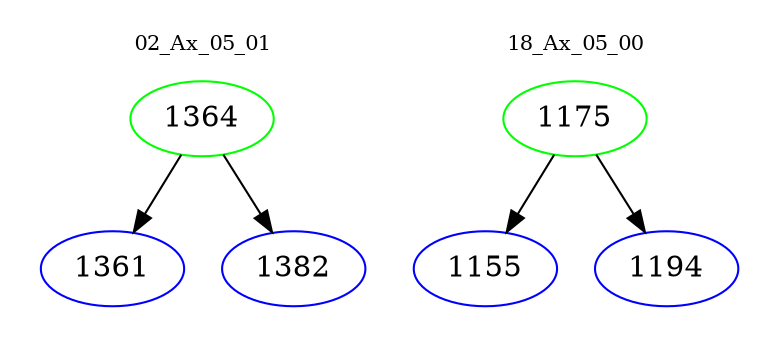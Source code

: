 digraph{
subgraph cluster_0 {
color = white
label = "02_Ax_05_01";
fontsize=10;
T0_1364 [label="1364", color="green"]
T0_1364 -> T0_1361 [color="black"]
T0_1361 [label="1361", color="blue"]
T0_1364 -> T0_1382 [color="black"]
T0_1382 [label="1382", color="blue"]
}
subgraph cluster_1 {
color = white
label = "18_Ax_05_00";
fontsize=10;
T1_1175 [label="1175", color="green"]
T1_1175 -> T1_1155 [color="black"]
T1_1155 [label="1155", color="blue"]
T1_1175 -> T1_1194 [color="black"]
T1_1194 [label="1194", color="blue"]
}
}
